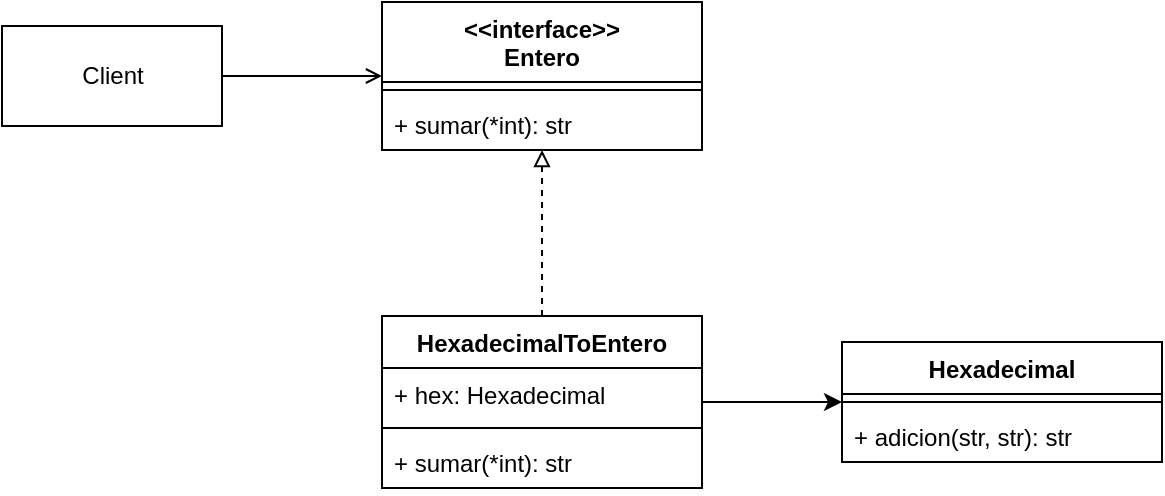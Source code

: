 <mxfile version="15.5.2" type="device"><diagram id="bPgpQpF-CT8ZwoIoG94t" name="Page-1"><mxGraphModel dx="780" dy="792" grid="1" gridSize="10" guides="1" tooltips="1" connect="1" arrows="1" fold="1" page="1" pageScale="1" pageWidth="827" pageHeight="1169" math="0" shadow="0"><root><mxCell id="0"/><mxCell id="1" parent="0"/><mxCell id="kF5Q4PIfp0L63ZpBGK9z-1" value="&lt;&lt;interface&gt;&gt;&#10;Entero" style="swimlane;fontStyle=1;align=center;verticalAlign=top;childLayout=stackLayout;horizontal=1;startSize=40;horizontalStack=0;resizeParent=1;resizeParentMax=0;resizeLast=0;collapsible=1;marginBottom=0;" vertex="1" parent="1"><mxGeometry x="320" y="340" width="160" height="74" as="geometry"/></mxCell><mxCell id="kF5Q4PIfp0L63ZpBGK9z-3" value="" style="line;strokeWidth=1;fillColor=none;align=left;verticalAlign=middle;spacingTop=-1;spacingLeft=3;spacingRight=3;rotatable=0;labelPosition=right;points=[];portConstraint=eastwest;" vertex="1" parent="kF5Q4PIfp0L63ZpBGK9z-1"><mxGeometry y="40" width="160" height="8" as="geometry"/></mxCell><mxCell id="kF5Q4PIfp0L63ZpBGK9z-4" value="+ sumar(*int): str" style="text;strokeColor=none;fillColor=none;align=left;verticalAlign=top;spacingLeft=4;spacingRight=4;overflow=hidden;rotatable=0;points=[[0,0.5],[1,0.5]];portConstraint=eastwest;" vertex="1" parent="kF5Q4PIfp0L63ZpBGK9z-1"><mxGeometry y="48" width="160" height="26" as="geometry"/></mxCell><mxCell id="kF5Q4PIfp0L63ZpBGK9z-17" style="edgeStyle=orthogonalEdgeStyle;rounded=0;orthogonalLoop=1;jettySize=auto;html=1;" edge="1" parent="1" source="kF5Q4PIfp0L63ZpBGK9z-9" target="kF5Q4PIfp0L63ZpBGK9z-13"><mxGeometry relative="1" as="geometry"/></mxCell><mxCell id="kF5Q4PIfp0L63ZpBGK9z-18" style="edgeStyle=orthogonalEdgeStyle;rounded=0;orthogonalLoop=1;jettySize=auto;html=1;dashed=1;endArrow=block;endFill=0;" edge="1" parent="1" source="kF5Q4PIfp0L63ZpBGK9z-9" target="kF5Q4PIfp0L63ZpBGK9z-1"><mxGeometry relative="1" as="geometry"/></mxCell><mxCell id="kF5Q4PIfp0L63ZpBGK9z-9" value="HexadecimalToEntero" style="swimlane;fontStyle=1;align=center;verticalAlign=top;childLayout=stackLayout;horizontal=1;startSize=26;horizontalStack=0;resizeParent=1;resizeParentMax=0;resizeLast=0;collapsible=1;marginBottom=0;" vertex="1" parent="1"><mxGeometry x="320" y="497" width="160" height="86" as="geometry"/></mxCell><mxCell id="kF5Q4PIfp0L63ZpBGK9z-10" value="+ hex: Hexadecimal" style="text;strokeColor=none;fillColor=none;align=left;verticalAlign=top;spacingLeft=4;spacingRight=4;overflow=hidden;rotatable=0;points=[[0,0.5],[1,0.5]];portConstraint=eastwest;" vertex="1" parent="kF5Q4PIfp0L63ZpBGK9z-9"><mxGeometry y="26" width="160" height="26" as="geometry"/></mxCell><mxCell id="kF5Q4PIfp0L63ZpBGK9z-11" value="" style="line;strokeWidth=1;fillColor=none;align=left;verticalAlign=middle;spacingTop=-1;spacingLeft=3;spacingRight=3;rotatable=0;labelPosition=right;points=[];portConstraint=eastwest;" vertex="1" parent="kF5Q4PIfp0L63ZpBGK9z-9"><mxGeometry y="52" width="160" height="8" as="geometry"/></mxCell><mxCell id="kF5Q4PIfp0L63ZpBGK9z-12" value="+ sumar(*int): str" style="text;strokeColor=none;fillColor=none;align=left;verticalAlign=top;spacingLeft=4;spacingRight=4;overflow=hidden;rotatable=0;points=[[0,0.5],[1,0.5]];portConstraint=eastwest;" vertex="1" parent="kF5Q4PIfp0L63ZpBGK9z-9"><mxGeometry y="60" width="160" height="26" as="geometry"/></mxCell><mxCell id="kF5Q4PIfp0L63ZpBGK9z-13" value="Hexadecimal" style="swimlane;fontStyle=1;align=center;verticalAlign=top;childLayout=stackLayout;horizontal=1;startSize=26;horizontalStack=0;resizeParent=1;resizeParentMax=0;resizeLast=0;collapsible=1;marginBottom=0;" vertex="1" parent="1"><mxGeometry x="550" y="510" width="160" height="60" as="geometry"/></mxCell><mxCell id="kF5Q4PIfp0L63ZpBGK9z-15" value="" style="line;strokeWidth=1;fillColor=none;align=left;verticalAlign=middle;spacingTop=-1;spacingLeft=3;spacingRight=3;rotatable=0;labelPosition=right;points=[];portConstraint=eastwest;" vertex="1" parent="kF5Q4PIfp0L63ZpBGK9z-13"><mxGeometry y="26" width="160" height="8" as="geometry"/></mxCell><mxCell id="kF5Q4PIfp0L63ZpBGK9z-16" value="+ adicion(str, str): str" style="text;strokeColor=none;fillColor=none;align=left;verticalAlign=top;spacingLeft=4;spacingRight=4;overflow=hidden;rotatable=0;points=[[0,0.5],[1,0.5]];portConstraint=eastwest;" vertex="1" parent="kF5Q4PIfp0L63ZpBGK9z-13"><mxGeometry y="34" width="160" height="26" as="geometry"/></mxCell><mxCell id="kF5Q4PIfp0L63ZpBGK9z-20" style="edgeStyle=orthogonalEdgeStyle;rounded=0;orthogonalLoop=1;jettySize=auto;html=1;endArrow=open;endFill=0;" edge="1" parent="1" source="kF5Q4PIfp0L63ZpBGK9z-19" target="kF5Q4PIfp0L63ZpBGK9z-1"><mxGeometry relative="1" as="geometry"/></mxCell><mxCell id="kF5Q4PIfp0L63ZpBGK9z-19" value="Client" style="html=1;" vertex="1" parent="1"><mxGeometry x="130" y="352" width="110" height="50" as="geometry"/></mxCell></root></mxGraphModel></diagram></mxfile>
